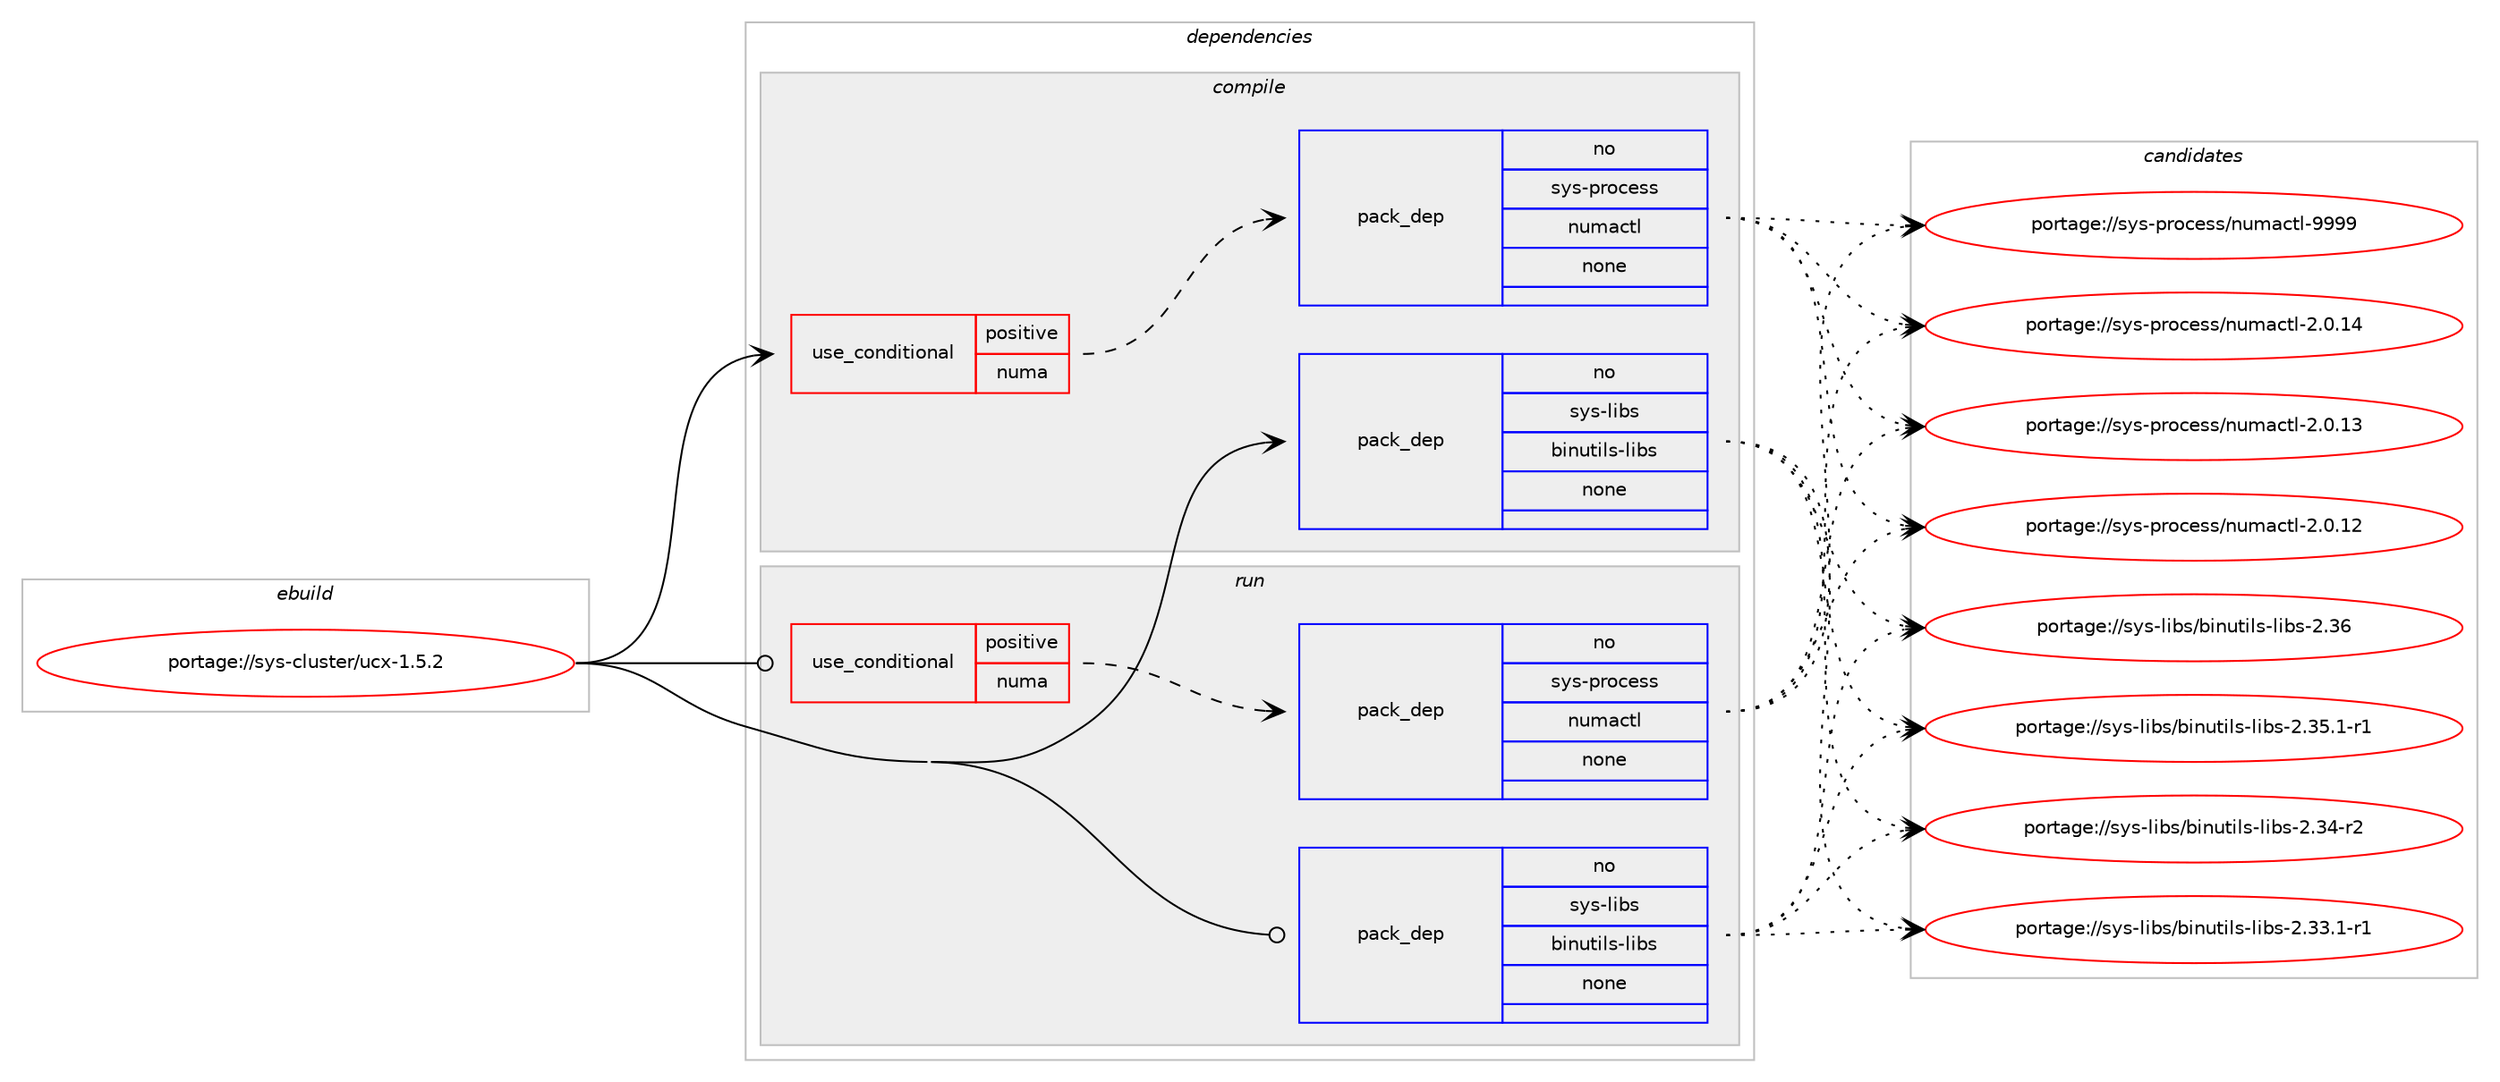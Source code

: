 digraph prolog {

# *************
# Graph options
# *************

newrank=true;
concentrate=true;
compound=true;
graph [rankdir=LR,fontname=Helvetica,fontsize=10,ranksep=1.5];#, ranksep=2.5, nodesep=0.2];
edge  [arrowhead=vee];
node  [fontname=Helvetica,fontsize=10];

# **********
# The ebuild
# **********

subgraph cluster_leftcol {
color=gray;
rank=same;
label=<<i>ebuild</i>>;
id [label="portage://sys-cluster/ucx-1.5.2", color=red, width=4, href="../sys-cluster/ucx-1.5.2.svg"];
}

# ****************
# The dependencies
# ****************

subgraph cluster_midcol {
color=gray;
label=<<i>dependencies</i>>;
subgraph cluster_compile {
fillcolor="#eeeeee";
style=filled;
label=<<i>compile</i>>;
subgraph cond2720 {
dependency9310 [label=<<TABLE BORDER="0" CELLBORDER="1" CELLSPACING="0" CELLPADDING="4"><TR><TD ROWSPAN="3" CELLPADDING="10">use_conditional</TD></TR><TR><TD>positive</TD></TR><TR><TD>numa</TD></TR></TABLE>>, shape=none, color=red];
subgraph pack6480 {
dependency9311 [label=<<TABLE BORDER="0" CELLBORDER="1" CELLSPACING="0" CELLPADDING="4" WIDTH="220"><TR><TD ROWSPAN="6" CELLPADDING="30">pack_dep</TD></TR><TR><TD WIDTH="110">no</TD></TR><TR><TD>sys-process</TD></TR><TR><TD>numactl</TD></TR><TR><TD>none</TD></TR><TR><TD></TD></TR></TABLE>>, shape=none, color=blue];
}
dependency9310:e -> dependency9311:w [weight=20,style="dashed",arrowhead="vee"];
}
id:e -> dependency9310:w [weight=20,style="solid",arrowhead="vee"];
subgraph pack6481 {
dependency9312 [label=<<TABLE BORDER="0" CELLBORDER="1" CELLSPACING="0" CELLPADDING="4" WIDTH="220"><TR><TD ROWSPAN="6" CELLPADDING="30">pack_dep</TD></TR><TR><TD WIDTH="110">no</TD></TR><TR><TD>sys-libs</TD></TR><TR><TD>binutils-libs</TD></TR><TR><TD>none</TD></TR><TR><TD></TD></TR></TABLE>>, shape=none, color=blue];
}
id:e -> dependency9312:w [weight=20,style="solid",arrowhead="vee"];
}
subgraph cluster_compileandrun {
fillcolor="#eeeeee";
style=filled;
label=<<i>compile and run</i>>;
}
subgraph cluster_run {
fillcolor="#eeeeee";
style=filled;
label=<<i>run</i>>;
subgraph cond2721 {
dependency9313 [label=<<TABLE BORDER="0" CELLBORDER="1" CELLSPACING="0" CELLPADDING="4"><TR><TD ROWSPAN="3" CELLPADDING="10">use_conditional</TD></TR><TR><TD>positive</TD></TR><TR><TD>numa</TD></TR></TABLE>>, shape=none, color=red];
subgraph pack6482 {
dependency9314 [label=<<TABLE BORDER="0" CELLBORDER="1" CELLSPACING="0" CELLPADDING="4" WIDTH="220"><TR><TD ROWSPAN="6" CELLPADDING="30">pack_dep</TD></TR><TR><TD WIDTH="110">no</TD></TR><TR><TD>sys-process</TD></TR><TR><TD>numactl</TD></TR><TR><TD>none</TD></TR><TR><TD></TD></TR></TABLE>>, shape=none, color=blue];
}
dependency9313:e -> dependency9314:w [weight=20,style="dashed",arrowhead="vee"];
}
id:e -> dependency9313:w [weight=20,style="solid",arrowhead="odot"];
subgraph pack6483 {
dependency9315 [label=<<TABLE BORDER="0" CELLBORDER="1" CELLSPACING="0" CELLPADDING="4" WIDTH="220"><TR><TD ROWSPAN="6" CELLPADDING="30">pack_dep</TD></TR><TR><TD WIDTH="110">no</TD></TR><TR><TD>sys-libs</TD></TR><TR><TD>binutils-libs</TD></TR><TR><TD>none</TD></TR><TR><TD></TD></TR></TABLE>>, shape=none, color=blue];
}
id:e -> dependency9315:w [weight=20,style="solid",arrowhead="odot"];
}
}

# **************
# The candidates
# **************

subgraph cluster_choices {
rank=same;
color=gray;
label=<<i>candidates</i>>;

subgraph choice6480 {
color=black;
nodesep=1;
choice11512111545112114111991011151154711011710997991161084557575757 [label="portage://sys-process/numactl-9999", color=red, width=4,href="../sys-process/numactl-9999.svg"];
choice115121115451121141119910111511547110117109979911610845504648464952 [label="portage://sys-process/numactl-2.0.14", color=red, width=4,href="../sys-process/numactl-2.0.14.svg"];
choice115121115451121141119910111511547110117109979911610845504648464951 [label="portage://sys-process/numactl-2.0.13", color=red, width=4,href="../sys-process/numactl-2.0.13.svg"];
choice115121115451121141119910111511547110117109979911610845504648464950 [label="portage://sys-process/numactl-2.0.12", color=red, width=4,href="../sys-process/numactl-2.0.12.svg"];
dependency9311:e -> choice11512111545112114111991011151154711011710997991161084557575757:w [style=dotted,weight="100"];
dependency9311:e -> choice115121115451121141119910111511547110117109979911610845504648464952:w [style=dotted,weight="100"];
dependency9311:e -> choice115121115451121141119910111511547110117109979911610845504648464951:w [style=dotted,weight="100"];
dependency9311:e -> choice115121115451121141119910111511547110117109979911610845504648464950:w [style=dotted,weight="100"];
}
subgraph choice6481 {
color=black;
nodesep=1;
choice1151211154510810598115479810511011711610510811545108105981154550465154 [label="portage://sys-libs/binutils-libs-2.36", color=red, width=4,href="../sys-libs/binutils-libs-2.36.svg"];
choice115121115451081059811547981051101171161051081154510810598115455046515346494511449 [label="portage://sys-libs/binutils-libs-2.35.1-r1", color=red, width=4,href="../sys-libs/binutils-libs-2.35.1-r1.svg"];
choice11512111545108105981154798105110117116105108115451081059811545504651524511450 [label="portage://sys-libs/binutils-libs-2.34-r2", color=red, width=4,href="../sys-libs/binutils-libs-2.34-r2.svg"];
choice115121115451081059811547981051101171161051081154510810598115455046515146494511449 [label="portage://sys-libs/binutils-libs-2.33.1-r1", color=red, width=4,href="../sys-libs/binutils-libs-2.33.1-r1.svg"];
dependency9312:e -> choice1151211154510810598115479810511011711610510811545108105981154550465154:w [style=dotted,weight="100"];
dependency9312:e -> choice115121115451081059811547981051101171161051081154510810598115455046515346494511449:w [style=dotted,weight="100"];
dependency9312:e -> choice11512111545108105981154798105110117116105108115451081059811545504651524511450:w [style=dotted,weight="100"];
dependency9312:e -> choice115121115451081059811547981051101171161051081154510810598115455046515146494511449:w [style=dotted,weight="100"];
}
subgraph choice6482 {
color=black;
nodesep=1;
choice11512111545112114111991011151154711011710997991161084557575757 [label="portage://sys-process/numactl-9999", color=red, width=4,href="../sys-process/numactl-9999.svg"];
choice115121115451121141119910111511547110117109979911610845504648464952 [label="portage://sys-process/numactl-2.0.14", color=red, width=4,href="../sys-process/numactl-2.0.14.svg"];
choice115121115451121141119910111511547110117109979911610845504648464951 [label="portage://sys-process/numactl-2.0.13", color=red, width=4,href="../sys-process/numactl-2.0.13.svg"];
choice115121115451121141119910111511547110117109979911610845504648464950 [label="portage://sys-process/numactl-2.0.12", color=red, width=4,href="../sys-process/numactl-2.0.12.svg"];
dependency9314:e -> choice11512111545112114111991011151154711011710997991161084557575757:w [style=dotted,weight="100"];
dependency9314:e -> choice115121115451121141119910111511547110117109979911610845504648464952:w [style=dotted,weight="100"];
dependency9314:e -> choice115121115451121141119910111511547110117109979911610845504648464951:w [style=dotted,weight="100"];
dependency9314:e -> choice115121115451121141119910111511547110117109979911610845504648464950:w [style=dotted,weight="100"];
}
subgraph choice6483 {
color=black;
nodesep=1;
choice1151211154510810598115479810511011711610510811545108105981154550465154 [label="portage://sys-libs/binutils-libs-2.36", color=red, width=4,href="../sys-libs/binutils-libs-2.36.svg"];
choice115121115451081059811547981051101171161051081154510810598115455046515346494511449 [label="portage://sys-libs/binutils-libs-2.35.1-r1", color=red, width=4,href="../sys-libs/binutils-libs-2.35.1-r1.svg"];
choice11512111545108105981154798105110117116105108115451081059811545504651524511450 [label="portage://sys-libs/binutils-libs-2.34-r2", color=red, width=4,href="../sys-libs/binutils-libs-2.34-r2.svg"];
choice115121115451081059811547981051101171161051081154510810598115455046515146494511449 [label="portage://sys-libs/binutils-libs-2.33.1-r1", color=red, width=4,href="../sys-libs/binutils-libs-2.33.1-r1.svg"];
dependency9315:e -> choice1151211154510810598115479810511011711610510811545108105981154550465154:w [style=dotted,weight="100"];
dependency9315:e -> choice115121115451081059811547981051101171161051081154510810598115455046515346494511449:w [style=dotted,weight="100"];
dependency9315:e -> choice11512111545108105981154798105110117116105108115451081059811545504651524511450:w [style=dotted,weight="100"];
dependency9315:e -> choice115121115451081059811547981051101171161051081154510810598115455046515146494511449:w [style=dotted,weight="100"];
}
}

}
